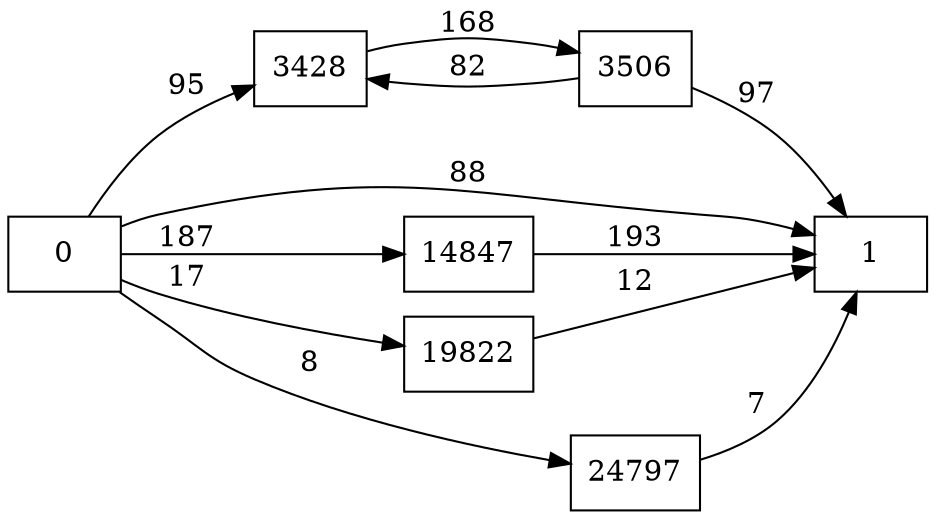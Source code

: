 digraph {
	graph [rankdir=LR]
	node [shape=rectangle]
	3428 -> 3506 [label=168]
	3506 -> 3428 [label=82]
	3506 -> 1 [label=97]
	14847 -> 1 [label=193]
	19822 -> 1 [label=12]
	24797 -> 1 [label=7]
	0 -> 3428 [label=95]
	0 -> 1 [label=88]
	0 -> 14847 [label=187]
	0 -> 19822 [label=17]
	0 -> 24797 [label=8]
}
